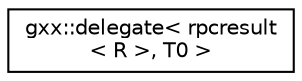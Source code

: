 digraph "Graphical Class Hierarchy"
{
  edge [fontname="Helvetica",fontsize="10",labelfontname="Helvetica",labelfontsize="10"];
  node [fontname="Helvetica",fontsize="10",shape=record];
  rankdir="LR";
  Node1 [label="gxx::delegate\< rpcresult\l\< R \>, T0 \>",height=0.2,width=0.4,color="black", fillcolor="white", style="filled",URL="$classgxx_1_1delegate.html"];
}

